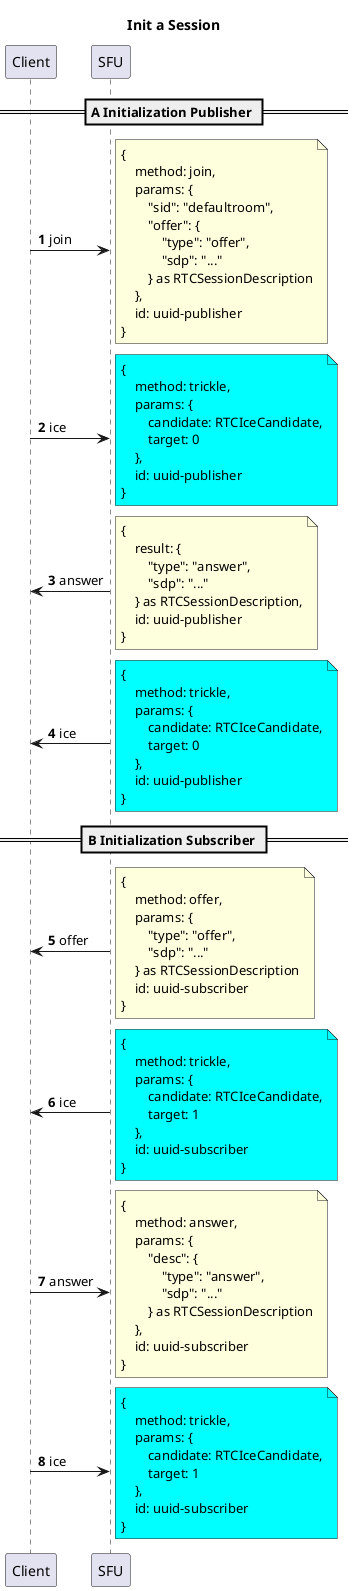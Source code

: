 @startuml
'https://plantuml.com/sequence-diagram

title Init a Session

autonumber
== A Initialization Publisher ==
Client -> SFU: join
note right
{
    method: join,
    params: {
        "sid": "defaultroom",
        "offer": {
            "type": "offer",
            "sdp": "..."
        } as RTCSessionDescription
    },
    id: uuid-publisher
}
end note

Client -> SFU: ice
note right #aqua
{
    method: trickle,
    params: {
        candidate: RTCIceCandidate,
        target: 0
    },
    id: uuid-publisher
}
end note

SFU -> Client: answer
note right
{
    result: {
        "type": "answer",
        "sdp": "..."
    } as RTCSessionDescription,
    id: uuid-publisher
}
end note

SFU -> Client: ice
note right #aqua
{
    method: trickle,
    params: {
        candidate: RTCIceCandidate,
        target: 0
    },
    id: uuid-publisher
}
end note

== B Initialization Subscriber ==

SFU -> Client: offer
note right
{
    method: offer,
    params: {
        "type": "offer",
        "sdp": "..."
    } as RTCSessionDescription
    id: uuid-subscriber
}
end note

SFU -> Client: ice
note right #aqua
{
    method: trickle,
    params: {
        candidate: RTCIceCandidate,
        target: 1
    },
    id: uuid-subscriber
}
end note

Client -> SFU: answer
note right
{
    method: answer,
    params: {
        "desc": {
            "type": "answer",
            "sdp": "..."
        } as RTCSessionDescription
    },
    id: uuid-subscriber
}
end note

Client -> SFU: ice
note right #aqua
{
    method: trickle,
    params: {
        candidate: RTCIceCandidate,
        target: 1
    },
    id: uuid-subscriber
}
end note
@enduml